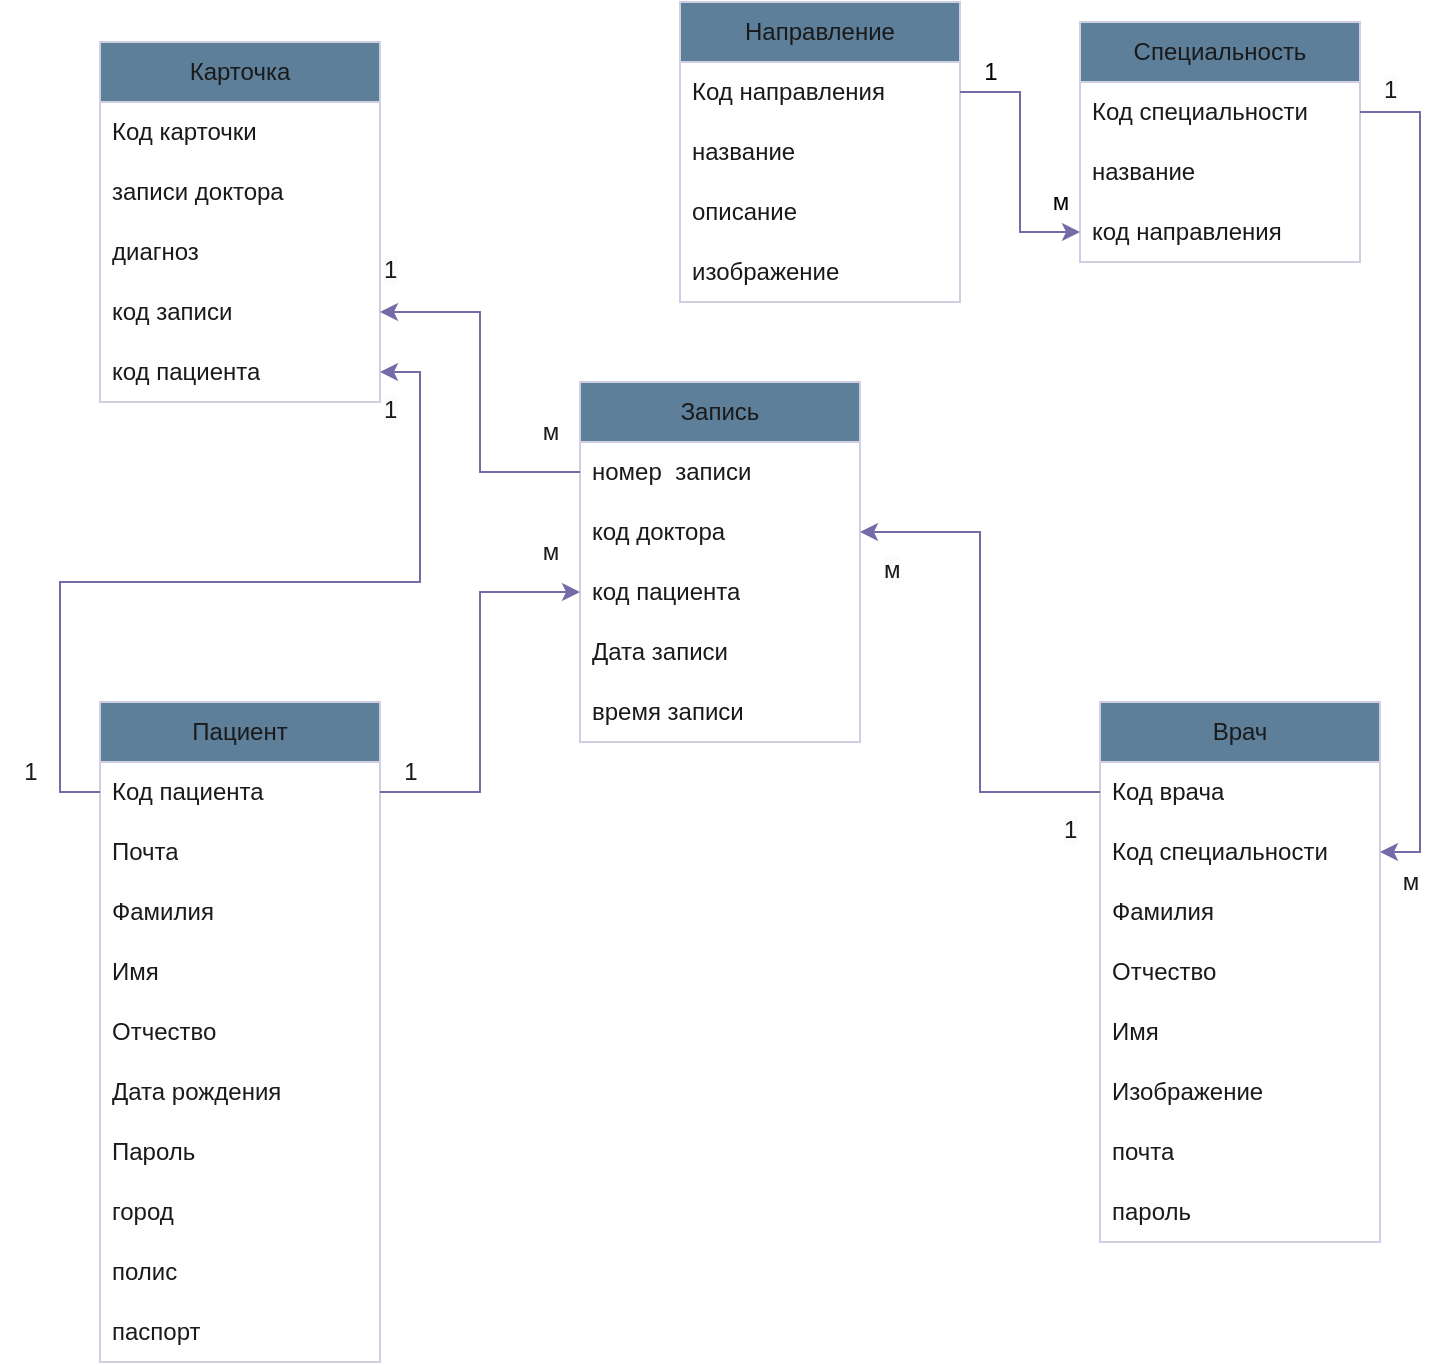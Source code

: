 <mxfile version="20.8.16" type="device"><diagram name="Страница 1" id="Q1-WPKp5jyIVpp5Sd1Mu"><mxGraphModel dx="1276" dy="606" grid="1" gridSize="10" guides="1" tooltips="1" connect="1" arrows="1" fold="1" page="1" pageScale="1" pageWidth="827" pageHeight="1169" math="0" shadow="0"><root><mxCell id="0"/><mxCell id="1" parent="0"/><mxCell id="Gwv8nIRbbPibownt5V-o-1" value="Пациент" style="swimlane;fontStyle=0;childLayout=stackLayout;horizontal=1;startSize=30;horizontalStack=0;resizeParent=1;resizeParentMax=0;resizeLast=0;collapsible=1;marginBottom=0;whiteSpace=wrap;html=1;labelBackgroundColor=none;fillColor=#5D7F99;strokeColor=#D0CEE2;fontColor=#1A1A1A;" parent="1" vertex="1"><mxGeometry x="110" y="370" width="140" height="330" as="geometry"><mxRectangle x="110" y="370" width="90" height="30" as="alternateBounds"/></mxGeometry></mxCell><mxCell id="Gwv8nIRbbPibownt5V-o-2" value="Код пациента" style="text;strokeColor=none;fillColor=none;align=left;verticalAlign=middle;spacingLeft=4;spacingRight=4;overflow=hidden;points=[[0,0.5],[1,0.5]];portConstraint=eastwest;rotatable=0;whiteSpace=wrap;html=1;labelBackgroundColor=none;fontColor=#1A1A1A;" parent="Gwv8nIRbbPibownt5V-o-1" vertex="1"><mxGeometry y="30" width="140" height="30" as="geometry"/></mxCell><mxCell id="Gwv8nIRbbPibownt5V-o-3" value="Почта" style="text;strokeColor=none;fillColor=none;align=left;verticalAlign=middle;spacingLeft=4;spacingRight=4;overflow=hidden;points=[[0,0.5],[1,0.5]];portConstraint=eastwest;rotatable=0;whiteSpace=wrap;html=1;labelBackgroundColor=none;fontColor=#1A1A1A;" parent="Gwv8nIRbbPibownt5V-o-1" vertex="1"><mxGeometry y="60" width="140" height="30" as="geometry"/></mxCell><mxCell id="Gwv8nIRbbPibownt5V-o-9" value="Фамилия" style="text;strokeColor=none;fillColor=none;align=left;verticalAlign=middle;spacingLeft=4;spacingRight=4;overflow=hidden;points=[[0,0.5],[1,0.5]];portConstraint=eastwest;rotatable=0;whiteSpace=wrap;html=1;labelBackgroundColor=none;fontColor=#1A1A1A;" parent="Gwv8nIRbbPibownt5V-o-1" vertex="1"><mxGeometry y="90" width="140" height="30" as="geometry"/></mxCell><mxCell id="SCzSgaWJX7fVmkfatOhN-1" value="Имя" style="text;strokeColor=none;fillColor=none;align=left;verticalAlign=middle;spacingLeft=4;spacingRight=4;overflow=hidden;points=[[0,0.5],[1,0.5]];portConstraint=eastwest;rotatable=0;whiteSpace=wrap;html=1;labelBackgroundColor=none;fontColor=#1A1A1A;" parent="Gwv8nIRbbPibownt5V-o-1" vertex="1"><mxGeometry y="120" width="140" height="30" as="geometry"/></mxCell><mxCell id="SCzSgaWJX7fVmkfatOhN-2" value="Отчество" style="text;strokeColor=none;fillColor=none;align=left;verticalAlign=middle;spacingLeft=4;spacingRight=4;overflow=hidden;points=[[0,0.5],[1,0.5]];portConstraint=eastwest;rotatable=0;whiteSpace=wrap;html=1;labelBackgroundColor=none;fontColor=#1A1A1A;" parent="Gwv8nIRbbPibownt5V-o-1" vertex="1"><mxGeometry y="150" width="140" height="30" as="geometry"/></mxCell><mxCell id="Gwv8nIRbbPibownt5V-o-11" value="Дата рождения" style="text;strokeColor=none;fillColor=none;align=left;verticalAlign=middle;spacingLeft=4;spacingRight=4;overflow=hidden;points=[[0,0.5],[1,0.5]];portConstraint=eastwest;rotatable=0;whiteSpace=wrap;html=1;labelBackgroundColor=none;fontColor=#1A1A1A;" parent="Gwv8nIRbbPibownt5V-o-1" vertex="1"><mxGeometry y="180" width="140" height="30" as="geometry"/></mxCell><mxCell id="Gwv8nIRbbPibownt5V-o-4" value="Пароль" style="text;strokeColor=none;fillColor=none;align=left;verticalAlign=middle;spacingLeft=4;spacingRight=4;overflow=hidden;points=[[0,0.5],[1,0.5]];portConstraint=eastwest;rotatable=0;whiteSpace=wrap;html=1;labelBackgroundColor=none;fontColor=#1A1A1A;" parent="Gwv8nIRbbPibownt5V-o-1" vertex="1"><mxGeometry y="210" width="140" height="30" as="geometry"/></mxCell><mxCell id="KSnn8BgcL8vUWk5-y0SX-1" value="город" style="text;strokeColor=none;fillColor=none;align=left;verticalAlign=middle;spacingLeft=4;spacingRight=4;overflow=hidden;points=[[0,0.5],[1,0.5]];portConstraint=eastwest;rotatable=0;whiteSpace=wrap;html=1;labelBackgroundColor=none;fontColor=#1A1A1A;" parent="Gwv8nIRbbPibownt5V-o-1" vertex="1"><mxGeometry y="240" width="140" height="30" as="geometry"/></mxCell><mxCell id="KSnn8BgcL8vUWk5-y0SX-2" value="полис" style="text;strokeColor=none;fillColor=none;align=left;verticalAlign=middle;spacingLeft=4;spacingRight=4;overflow=hidden;points=[[0,0.5],[1,0.5]];portConstraint=eastwest;rotatable=0;whiteSpace=wrap;html=1;labelBackgroundColor=none;fontColor=#1A1A1A;" parent="Gwv8nIRbbPibownt5V-o-1" vertex="1"><mxGeometry y="270" width="140" height="30" as="geometry"/></mxCell><mxCell id="SCzSgaWJX7fVmkfatOhN-6" value="паспорт" style="text;strokeColor=none;fillColor=none;align=left;verticalAlign=middle;spacingLeft=4;spacingRight=4;overflow=hidden;points=[[0,0.5],[1,0.5]];portConstraint=eastwest;rotatable=0;whiteSpace=wrap;html=1;labelBackgroundColor=none;fontColor=#1A1A1A;" parent="Gwv8nIRbbPibownt5V-o-1" vertex="1"><mxGeometry y="300" width="140" height="30" as="geometry"/></mxCell><mxCell id="Gwv8nIRbbPibownt5V-o-5" value="Врач" style="swimlane;fontStyle=0;childLayout=stackLayout;horizontal=1;startSize=30;horizontalStack=0;resizeParent=1;resizeParentMax=0;resizeLast=0;collapsible=1;marginBottom=0;whiteSpace=wrap;html=1;labelBackgroundColor=none;fillColor=#5D7F99;strokeColor=#D0CEE2;fontColor=#1A1A1A;" parent="1" vertex="1"><mxGeometry x="610" y="370" width="140" height="270" as="geometry"/></mxCell><mxCell id="Gwv8nIRbbPibownt5V-o-6" value="Код врача" style="text;strokeColor=none;fillColor=none;align=left;verticalAlign=middle;spacingLeft=4;spacingRight=4;overflow=hidden;points=[[0,0.5],[1,0.5]];portConstraint=eastwest;rotatable=0;whiteSpace=wrap;html=1;labelBackgroundColor=none;fontColor=#1A1A1A;" parent="Gwv8nIRbbPibownt5V-o-5" vertex="1"><mxGeometry y="30" width="140" height="30" as="geometry"/></mxCell><mxCell id="Gwv8nIRbbPibownt5V-o-7" value="Код специальности" style="text;strokeColor=none;fillColor=none;align=left;verticalAlign=middle;spacingLeft=4;spacingRight=4;overflow=hidden;points=[[0,0.5],[1,0.5]];portConstraint=eastwest;rotatable=0;whiteSpace=wrap;html=1;labelBackgroundColor=none;fontColor=#1A1A1A;" parent="Gwv8nIRbbPibownt5V-o-5" vertex="1"><mxGeometry y="60" width="140" height="30" as="geometry"/></mxCell><mxCell id="SCzSgaWJX7fVmkfatOhN-3" value="Фамилия" style="text;strokeColor=none;fillColor=none;align=left;verticalAlign=middle;spacingLeft=4;spacingRight=4;overflow=hidden;points=[[0,0.5],[1,0.5]];portConstraint=eastwest;rotatable=0;whiteSpace=wrap;html=1;labelBackgroundColor=none;fontColor=#1A1A1A;" parent="Gwv8nIRbbPibownt5V-o-5" vertex="1"><mxGeometry y="90" width="140" height="30" as="geometry"/></mxCell><mxCell id="SCzSgaWJX7fVmkfatOhN-5" value="Отчество" style="text;strokeColor=none;fillColor=none;align=left;verticalAlign=middle;spacingLeft=4;spacingRight=4;overflow=hidden;points=[[0,0.5],[1,0.5]];portConstraint=eastwest;rotatable=0;whiteSpace=wrap;html=1;labelBackgroundColor=none;fontColor=#1A1A1A;" parent="Gwv8nIRbbPibownt5V-o-5" vertex="1"><mxGeometry y="120" width="140" height="30" as="geometry"/></mxCell><mxCell id="SCzSgaWJX7fVmkfatOhN-4" value="Имя" style="text;strokeColor=none;fillColor=none;align=left;verticalAlign=middle;spacingLeft=4;spacingRight=4;overflow=hidden;points=[[0,0.5],[1,0.5]];portConstraint=eastwest;rotatable=0;whiteSpace=wrap;html=1;labelBackgroundColor=none;fontColor=#1A1A1A;" parent="Gwv8nIRbbPibownt5V-o-5" vertex="1"><mxGeometry y="150" width="140" height="30" as="geometry"/></mxCell><mxCell id="Gwv8nIRbbPibownt5V-o-13" value="Изображение" style="text;strokeColor=none;fillColor=none;align=left;verticalAlign=middle;spacingLeft=4;spacingRight=4;overflow=hidden;points=[[0,0.5],[1,0.5]];portConstraint=eastwest;rotatable=0;whiteSpace=wrap;html=1;labelBackgroundColor=none;fontColor=#1A1A1A;" parent="Gwv8nIRbbPibownt5V-o-5" vertex="1"><mxGeometry y="180" width="140" height="30" as="geometry"/></mxCell><mxCell id="KSnn8BgcL8vUWk5-y0SX-3" value="почта" style="text;strokeColor=none;fillColor=none;align=left;verticalAlign=middle;spacingLeft=4;spacingRight=4;overflow=hidden;points=[[0,0.5],[1,0.5]];portConstraint=eastwest;rotatable=0;whiteSpace=wrap;html=1;labelBackgroundColor=none;fontColor=#1A1A1A;" parent="Gwv8nIRbbPibownt5V-o-5" vertex="1"><mxGeometry y="210" width="140" height="30" as="geometry"/></mxCell><mxCell id="KSnn8BgcL8vUWk5-y0SX-4" value="пароль" style="text;strokeColor=none;fillColor=none;align=left;verticalAlign=middle;spacingLeft=4;spacingRight=4;overflow=hidden;points=[[0,0.5],[1,0.5]];portConstraint=eastwest;rotatable=0;whiteSpace=wrap;html=1;labelBackgroundColor=none;fontColor=#1A1A1A;" parent="Gwv8nIRbbPibownt5V-o-5" vertex="1"><mxGeometry y="240" width="140" height="30" as="geometry"/></mxCell><mxCell id="Gwv8nIRbbPibownt5V-o-14" value="Карточка" style="swimlane;fontStyle=0;childLayout=stackLayout;horizontal=1;startSize=30;horizontalStack=0;resizeParent=1;resizeParentMax=0;resizeLast=0;collapsible=1;marginBottom=0;whiteSpace=wrap;html=1;labelBackgroundColor=none;fillColor=#5D7F99;strokeColor=#D0CEE2;fontColor=#1A1A1A;" parent="1" vertex="1"><mxGeometry x="110" y="40" width="140" height="180" as="geometry"/></mxCell><mxCell id="Gwv8nIRbbPibownt5V-o-15" value="Код карточки" style="text;strokeColor=none;fillColor=none;align=left;verticalAlign=middle;spacingLeft=4;spacingRight=4;overflow=hidden;points=[[0,0.5],[1,0.5]];portConstraint=eastwest;rotatable=0;whiteSpace=wrap;html=1;labelBackgroundColor=none;fontColor=#1A1A1A;" parent="Gwv8nIRbbPibownt5V-o-14" vertex="1"><mxGeometry y="30" width="140" height="30" as="geometry"/></mxCell><mxCell id="Gwv8nIRbbPibownt5V-o-16" value="записи доктора" style="text;strokeColor=none;fillColor=none;align=left;verticalAlign=middle;spacingLeft=4;spacingRight=4;overflow=hidden;points=[[0,0.5],[1,0.5]];portConstraint=eastwest;rotatable=0;whiteSpace=wrap;html=1;labelBackgroundColor=none;fontColor=#1A1A1A;" parent="Gwv8nIRbbPibownt5V-o-14" vertex="1"><mxGeometry y="60" width="140" height="30" as="geometry"/></mxCell><mxCell id="Gwv8nIRbbPibownt5V-o-17" value="диагноз" style="text;strokeColor=none;fillColor=none;align=left;verticalAlign=middle;spacingLeft=4;spacingRight=4;overflow=hidden;points=[[0,0.5],[1,0.5]];portConstraint=eastwest;rotatable=0;whiteSpace=wrap;html=1;labelBackgroundColor=none;fontColor=#1A1A1A;" parent="Gwv8nIRbbPibownt5V-o-14" vertex="1"><mxGeometry y="90" width="140" height="30" as="geometry"/></mxCell><mxCell id="Gwv8nIRbbPibownt5V-o-18" value="код записи" style="text;strokeColor=none;fillColor=none;align=left;verticalAlign=middle;spacingLeft=4;spacingRight=4;overflow=hidden;points=[[0,0.5],[1,0.5]];portConstraint=eastwest;rotatable=0;whiteSpace=wrap;html=1;labelBackgroundColor=none;fontColor=#1A1A1A;" parent="Gwv8nIRbbPibownt5V-o-14" vertex="1"><mxGeometry y="120" width="140" height="30" as="geometry"/></mxCell><mxCell id="Gwv8nIRbbPibownt5V-o-19" value="код пациента" style="text;strokeColor=none;fillColor=none;align=left;verticalAlign=middle;spacingLeft=4;spacingRight=4;overflow=hidden;points=[[0,0.5],[1,0.5]];portConstraint=eastwest;rotatable=0;whiteSpace=wrap;html=1;labelBackgroundColor=none;fontColor=#1A1A1A;" parent="Gwv8nIRbbPibownt5V-o-14" vertex="1"><mxGeometry y="150" width="140" height="30" as="geometry"/></mxCell><mxCell id="Gwv8nIRbbPibownt5V-o-20" value="Специальность" style="swimlane;fontStyle=0;childLayout=stackLayout;horizontal=1;startSize=30;horizontalStack=0;resizeParent=1;resizeParentMax=0;resizeLast=0;collapsible=1;marginBottom=0;whiteSpace=wrap;html=1;labelBackgroundColor=none;fillColor=#5D7F99;strokeColor=#D0CEE2;fontColor=#1A1A1A;" parent="1" vertex="1"><mxGeometry x="600" y="30" width="140" height="120" as="geometry"/></mxCell><mxCell id="Gwv8nIRbbPibownt5V-o-21" value="Код специальности" style="text;strokeColor=none;fillColor=none;align=left;verticalAlign=middle;spacingLeft=4;spacingRight=4;overflow=hidden;points=[[0,0.5],[1,0.5]];portConstraint=eastwest;rotatable=0;whiteSpace=wrap;html=1;labelBackgroundColor=none;fontColor=#1A1A1A;" parent="Gwv8nIRbbPibownt5V-o-20" vertex="1"><mxGeometry y="30" width="140" height="30" as="geometry"/></mxCell><mxCell id="Gwv8nIRbbPibownt5V-o-22" value="название" style="text;strokeColor=none;fillColor=none;align=left;verticalAlign=middle;spacingLeft=4;spacingRight=4;overflow=hidden;points=[[0,0.5],[1,0.5]];portConstraint=eastwest;rotatable=0;whiteSpace=wrap;html=1;labelBackgroundColor=none;fontColor=#1A1A1A;" parent="Gwv8nIRbbPibownt5V-o-20" vertex="1"><mxGeometry y="60" width="140" height="30" as="geometry"/></mxCell><mxCell id="DlwX5fz1n5Rm53McV-s7-8" value="код направления" style="text;strokeColor=none;fillColor=none;align=left;verticalAlign=middle;spacingLeft=4;spacingRight=4;overflow=hidden;points=[[0,0.5],[1,0.5]];portConstraint=eastwest;rotatable=0;whiteSpace=wrap;html=1;labelBackgroundColor=none;fontColor=#1A1A1A;" parent="Gwv8nIRbbPibownt5V-o-20" vertex="1"><mxGeometry y="90" width="140" height="30" as="geometry"/></mxCell><mxCell id="Gwv8nIRbbPibownt5V-o-26" value="Запись" style="swimlane;fontStyle=0;childLayout=stackLayout;horizontal=1;startSize=30;horizontalStack=0;resizeParent=1;resizeParentMax=0;resizeLast=0;collapsible=1;marginBottom=0;whiteSpace=wrap;html=1;labelBackgroundColor=none;fillColor=#5D7F99;strokeColor=#D0CEE2;fontColor=#1A1A1A;" parent="1" vertex="1"><mxGeometry x="350" y="210" width="140" height="180" as="geometry"/></mxCell><mxCell id="Gwv8nIRbbPibownt5V-o-27" value="номер&amp;nbsp; записи" style="text;strokeColor=none;fillColor=none;align=left;verticalAlign=middle;spacingLeft=4;spacingRight=4;overflow=hidden;points=[[0,0.5],[1,0.5]];portConstraint=eastwest;rotatable=0;whiteSpace=wrap;html=1;labelBackgroundColor=none;fontColor=#1A1A1A;" parent="Gwv8nIRbbPibownt5V-o-26" vertex="1"><mxGeometry y="30" width="140" height="30" as="geometry"/></mxCell><mxCell id="Gwv8nIRbbPibownt5V-o-28" value="код доктора" style="text;strokeColor=none;fillColor=none;align=left;verticalAlign=middle;spacingLeft=4;spacingRight=4;overflow=hidden;points=[[0,0.5],[1,0.5]];portConstraint=eastwest;rotatable=0;whiteSpace=wrap;html=1;labelBackgroundColor=none;fontColor=#1A1A1A;" parent="Gwv8nIRbbPibownt5V-o-26" vertex="1"><mxGeometry y="60" width="140" height="30" as="geometry"/></mxCell><mxCell id="Gwv8nIRbbPibownt5V-o-29" value="код пациента" style="text;strokeColor=none;fillColor=none;align=left;verticalAlign=middle;spacingLeft=4;spacingRight=4;overflow=hidden;points=[[0,0.5],[1,0.5]];portConstraint=eastwest;rotatable=0;whiteSpace=wrap;html=1;labelBackgroundColor=none;fontColor=#1A1A1A;" parent="Gwv8nIRbbPibownt5V-o-26" vertex="1"><mxGeometry y="90" width="140" height="30" as="geometry"/></mxCell><mxCell id="Gwv8nIRbbPibownt5V-o-30" value="Дата записи" style="text;strokeColor=none;fillColor=none;align=left;verticalAlign=middle;spacingLeft=4;spacingRight=4;overflow=hidden;points=[[0,0.5],[1,0.5]];portConstraint=eastwest;rotatable=0;whiteSpace=wrap;html=1;labelBackgroundColor=none;fontColor=#1A1A1A;" parent="Gwv8nIRbbPibownt5V-o-26" vertex="1"><mxGeometry y="120" width="140" height="30" as="geometry"/></mxCell><mxCell id="Gwv8nIRbbPibownt5V-o-31" value="время записи" style="text;strokeColor=none;fillColor=none;align=left;verticalAlign=middle;spacingLeft=4;spacingRight=4;overflow=hidden;points=[[0,0.5],[1,0.5]];portConstraint=eastwest;rotatable=0;whiteSpace=wrap;html=1;labelBackgroundColor=none;fontColor=#1A1A1A;" parent="Gwv8nIRbbPibownt5V-o-26" vertex="1"><mxGeometry y="150" width="140" height="30" as="geometry"/></mxCell><mxCell id="Gwv8nIRbbPibownt5V-o-32" style="edgeStyle=orthogonalEdgeStyle;rounded=0;orthogonalLoop=1;jettySize=auto;html=1;entryX=1;entryY=0.5;entryDx=0;entryDy=0;strokeColor=#736CA8;fontColor=#1A1A1A;" parent="1" source="Gwv8nIRbbPibownt5V-o-2" target="Gwv8nIRbbPibownt5V-o-19" edge="1"><mxGeometry relative="1" as="geometry"/></mxCell><mxCell id="Gwv8nIRbbPibownt5V-o-33" style="edgeStyle=orthogonalEdgeStyle;rounded=0;orthogonalLoop=1;jettySize=auto;html=1;exitX=1;exitY=0.5;exitDx=0;exitDy=0;entryX=0;entryY=0.5;entryDx=0;entryDy=0;strokeColor=#736CA8;fontColor=#1A1A1A;" parent="1" source="Gwv8nIRbbPibownt5V-o-2" target="Gwv8nIRbbPibownt5V-o-29" edge="1"><mxGeometry relative="1" as="geometry"/></mxCell><mxCell id="Gwv8nIRbbPibownt5V-o-34" style="edgeStyle=orthogonalEdgeStyle;rounded=0;orthogonalLoop=1;jettySize=auto;html=1;exitX=0;exitY=0.5;exitDx=0;exitDy=0;entryX=1;entryY=0.5;entryDx=0;entryDy=0;strokeColor=#736CA8;fontColor=#1A1A1A;" parent="1" source="Gwv8nIRbbPibownt5V-o-27" target="Gwv8nIRbbPibownt5V-o-18" edge="1"><mxGeometry relative="1" as="geometry"/></mxCell><mxCell id="Gwv8nIRbbPibownt5V-o-35" style="edgeStyle=orthogonalEdgeStyle;rounded=0;orthogonalLoop=1;jettySize=auto;html=1;exitX=0;exitY=0.5;exitDx=0;exitDy=0;entryX=1;entryY=0.5;entryDx=0;entryDy=0;strokeColor=#736CA8;fontColor=#1A1A1A;" parent="1" source="Gwv8nIRbbPibownt5V-o-6" target="Gwv8nIRbbPibownt5V-o-28" edge="1"><mxGeometry relative="1" as="geometry"/></mxCell><mxCell id="Gwv8nIRbbPibownt5V-o-36" style="edgeStyle=orthogonalEdgeStyle;rounded=0;orthogonalLoop=1;jettySize=auto;html=1;exitX=1;exitY=0.5;exitDx=0;exitDy=0;entryX=1;entryY=0.5;entryDx=0;entryDy=0;strokeColor=#736CA8;fontColor=#1A1A1A;" parent="1" source="Gwv8nIRbbPibownt5V-o-21" target="Gwv8nIRbbPibownt5V-o-7" edge="1"><mxGeometry relative="1" as="geometry"/></mxCell><mxCell id="Gwv8nIRbbPibownt5V-o-37" value="1" style="text;html=1;align=center;verticalAlign=middle;resizable=0;points=[];autosize=1;strokeColor=none;fillColor=none;fontColor=#1A1A1A;" parent="1" vertex="1"><mxGeometry x="60" y="390" width="30" height="30" as="geometry"/></mxCell><mxCell id="Gwv8nIRbbPibownt5V-o-38" value="&lt;span style=&quot;color: rgb(26, 26, 26); font-family: Helvetica; font-size: 12px; font-style: normal; font-variant-ligatures: normal; font-variant-caps: normal; font-weight: 400; letter-spacing: normal; orphans: 2; text-align: center; text-indent: 0px; text-transform: none; widows: 2; word-spacing: 0px; -webkit-text-stroke-width: 0px; background-color: rgb(251, 251, 251); text-decoration-thickness: initial; text-decoration-style: initial; text-decoration-color: initial; float: none; display: inline !important;&quot;&gt;1&lt;/span&gt;" style="text;whiteSpace=wrap;html=1;fontColor=#1A1A1A;" parent="1" vertex="1"><mxGeometry x="250" y="210" width="20" height="40" as="geometry"/></mxCell><mxCell id="Gwv8nIRbbPibownt5V-o-39" value="1" style="text;html=1;align=center;verticalAlign=middle;resizable=0;points=[];autosize=1;strokeColor=none;fillColor=none;fontColor=#1A1A1A;" parent="1" vertex="1"><mxGeometry x="250" y="390" width="30" height="30" as="geometry"/></mxCell><mxCell id="Gwv8nIRbbPibownt5V-o-40" value="м" style="text;html=1;align=center;verticalAlign=middle;resizable=0;points=[];autosize=1;strokeColor=none;fillColor=none;fontColor=#1A1A1A;" parent="1" vertex="1"><mxGeometry x="320" y="280" width="30" height="30" as="geometry"/></mxCell><mxCell id="Gwv8nIRbbPibownt5V-o-41" value="&lt;span style=&quot;color: rgb(26, 26, 26); font-family: Helvetica; font-size: 12px; font-style: normal; font-variant-ligatures: normal; font-variant-caps: normal; font-weight: 400; letter-spacing: normal; orphans: 2; text-align: center; text-indent: 0px; text-transform: none; widows: 2; word-spacing: 0px; -webkit-text-stroke-width: 0px; background-color: rgb(251, 251, 251); text-decoration-thickness: initial; text-decoration-style: initial; text-decoration-color: initial; float: none; display: inline !important;&quot;&gt;1&lt;/span&gt;" style="text;whiteSpace=wrap;html=1;fontColor=#1A1A1A;" parent="1" vertex="1"><mxGeometry x="250" y="140" width="20" height="40" as="geometry"/></mxCell><mxCell id="Gwv8nIRbbPibownt5V-o-42" value="м" style="text;html=1;align=center;verticalAlign=middle;resizable=0;points=[];autosize=1;strokeColor=none;fillColor=none;fontColor=#1A1A1A;" parent="1" vertex="1"><mxGeometry x="320" y="220" width="30" height="30" as="geometry"/></mxCell><mxCell id="Gwv8nIRbbPibownt5V-o-43" value="м" style="text;html=1;align=center;verticalAlign=middle;resizable=0;points=[];autosize=1;strokeColor=none;fillColor=none;fontColor=#1A1A1A;" parent="1" vertex="1"><mxGeometry x="750" y="445" width="30" height="30" as="geometry"/></mxCell><mxCell id="Gwv8nIRbbPibownt5V-o-44" value="&lt;span style=&quot;color: rgb(26, 26, 26); font-family: Helvetica; font-size: 12px; font-style: normal; font-variant-ligatures: normal; font-variant-caps: normal; font-weight: 400; letter-spacing: normal; orphans: 2; text-align: center; text-indent: 0px; text-transform: none; widows: 2; word-spacing: 0px; -webkit-text-stroke-width: 0px; background-color: rgb(251, 251, 251); text-decoration-thickness: initial; text-decoration-style: initial; text-decoration-color: initial; float: none; display: inline !important;&quot;&gt;1&lt;/span&gt;" style="text;whiteSpace=wrap;html=1;fontColor=#1A1A1A;" parent="1" vertex="1"><mxGeometry x="750" y="50" width="20" height="20" as="geometry"/></mxCell><mxCell id="Gwv8nIRbbPibownt5V-o-45" value="&lt;span style=&quot;color: rgb(26, 26, 26); font-family: Helvetica; font-size: 12px; font-style: normal; font-variant-ligatures: normal; font-variant-caps: normal; font-weight: 400; letter-spacing: normal; orphans: 2; text-align: center; text-indent: 0px; text-transform: none; widows: 2; word-spacing: 0px; -webkit-text-stroke-width: 0px; background-color: rgb(251, 251, 251); text-decoration-thickness: initial; text-decoration-style: initial; text-decoration-color: initial; float: none; display: inline !important;&quot;&gt;1&lt;/span&gt;" style="text;whiteSpace=wrap;html=1;fontColor=#1A1A1A;" parent="1" vertex="1"><mxGeometry x="590" y="420" width="40" height="40" as="geometry"/></mxCell><mxCell id="Gwv8nIRbbPibownt5V-o-46" value="&lt;span style=&quot;color: rgb(26, 26, 26); font-family: Helvetica; font-size: 12px; font-style: normal; font-variant-ligatures: normal; font-variant-caps: normal; font-weight: 400; letter-spacing: normal; orphans: 2; text-align: center; text-indent: 0px; text-transform: none; widows: 2; word-spacing: 0px; -webkit-text-stroke-width: 0px; background-color: rgb(251, 251, 251); text-decoration-thickness: initial; text-decoration-style: initial; text-decoration-color: initial; float: none; display: inline !important;&quot;&gt;м&lt;/span&gt;" style="text;whiteSpace=wrap;html=1;fontColor=#1A1A1A;" parent="1" vertex="1"><mxGeometry x="500" y="290" width="20" height="30" as="geometry"/></mxCell><mxCell id="DlwX5fz1n5Rm53McV-s7-5" value="Направление" style="swimlane;fontStyle=0;childLayout=stackLayout;horizontal=1;startSize=30;horizontalStack=0;resizeParent=1;resizeParentMax=0;resizeLast=0;collapsible=1;marginBottom=0;whiteSpace=wrap;html=1;labelBackgroundColor=none;fillColor=#5D7F99;strokeColor=#D0CEE2;fontColor=#1A1A1A;" parent="1" vertex="1"><mxGeometry x="400" y="20" width="140" height="150" as="geometry"/></mxCell><mxCell id="DlwX5fz1n5Rm53McV-s7-6" value="Код направления" style="text;strokeColor=none;fillColor=none;align=left;verticalAlign=middle;spacingLeft=4;spacingRight=4;overflow=hidden;points=[[0,0.5],[1,0.5]];portConstraint=eastwest;rotatable=0;whiteSpace=wrap;html=1;labelBackgroundColor=none;fontColor=#1A1A1A;" parent="DlwX5fz1n5Rm53McV-s7-5" vertex="1"><mxGeometry y="30" width="140" height="30" as="geometry"/></mxCell><mxCell id="DlwX5fz1n5Rm53McV-s7-7" value="название" style="text;strokeColor=none;fillColor=none;align=left;verticalAlign=middle;spacingLeft=4;spacingRight=4;overflow=hidden;points=[[0,0.5],[1,0.5]];portConstraint=eastwest;rotatable=0;whiteSpace=wrap;html=1;labelBackgroundColor=none;fontColor=#1A1A1A;" parent="DlwX5fz1n5Rm53McV-s7-5" vertex="1"><mxGeometry y="60" width="140" height="30" as="geometry"/></mxCell><mxCell id="Gwv8nIRbbPibownt5V-o-23" value="описание" style="text;strokeColor=none;fillColor=none;align=left;verticalAlign=middle;spacingLeft=4;spacingRight=4;overflow=hidden;points=[[0,0.5],[1,0.5]];portConstraint=eastwest;rotatable=0;whiteSpace=wrap;html=1;labelBackgroundColor=none;fontColor=#1A1A1A;" parent="DlwX5fz1n5Rm53McV-s7-5" vertex="1"><mxGeometry y="90" width="140" height="30" as="geometry"/></mxCell><mxCell id="Gwv8nIRbbPibownt5V-o-24" value="изображение" style="text;strokeColor=none;fillColor=none;align=left;verticalAlign=middle;spacingLeft=4;spacingRight=4;overflow=hidden;points=[[0,0.5],[1,0.5]];portConstraint=eastwest;rotatable=0;whiteSpace=wrap;html=1;labelBackgroundColor=none;fontColor=#1A1A1A;" parent="DlwX5fz1n5Rm53McV-s7-5" vertex="1"><mxGeometry y="120" width="140" height="30" as="geometry"/></mxCell><mxCell id="DlwX5fz1n5Rm53McV-s7-11" style="edgeStyle=orthogonalEdgeStyle;rounded=0;orthogonalLoop=1;jettySize=auto;html=1;exitX=1;exitY=0.5;exitDx=0;exitDy=0;strokeColor=#736CA8;fontColor=#1A1A1A;entryX=0;entryY=0.5;entryDx=0;entryDy=0;" parent="1" source="DlwX5fz1n5Rm53McV-s7-6" target="DlwX5fz1n5Rm53McV-s7-8" edge="1"><mxGeometry relative="1" as="geometry"><mxPoint x="580" y="80" as="sourcePoint"/><mxPoint x="560" y="305" as="targetPoint"/></mxGeometry></mxCell><mxCell id="DlwX5fz1n5Rm53McV-s7-12" value="1" style="text;html=1;align=center;verticalAlign=middle;resizable=0;points=[];autosize=1;strokeColor=none;fillColor=none;" parent="1" vertex="1"><mxGeometry x="540" y="40" width="30" height="30" as="geometry"/></mxCell><mxCell id="DlwX5fz1n5Rm53McV-s7-13" value="м" style="text;html=1;align=center;verticalAlign=middle;resizable=0;points=[];autosize=1;strokeColor=none;fillColor=none;" parent="1" vertex="1"><mxGeometry x="575" y="105" width="30" height="30" as="geometry"/></mxCell></root></mxGraphModel></diagram></mxfile>